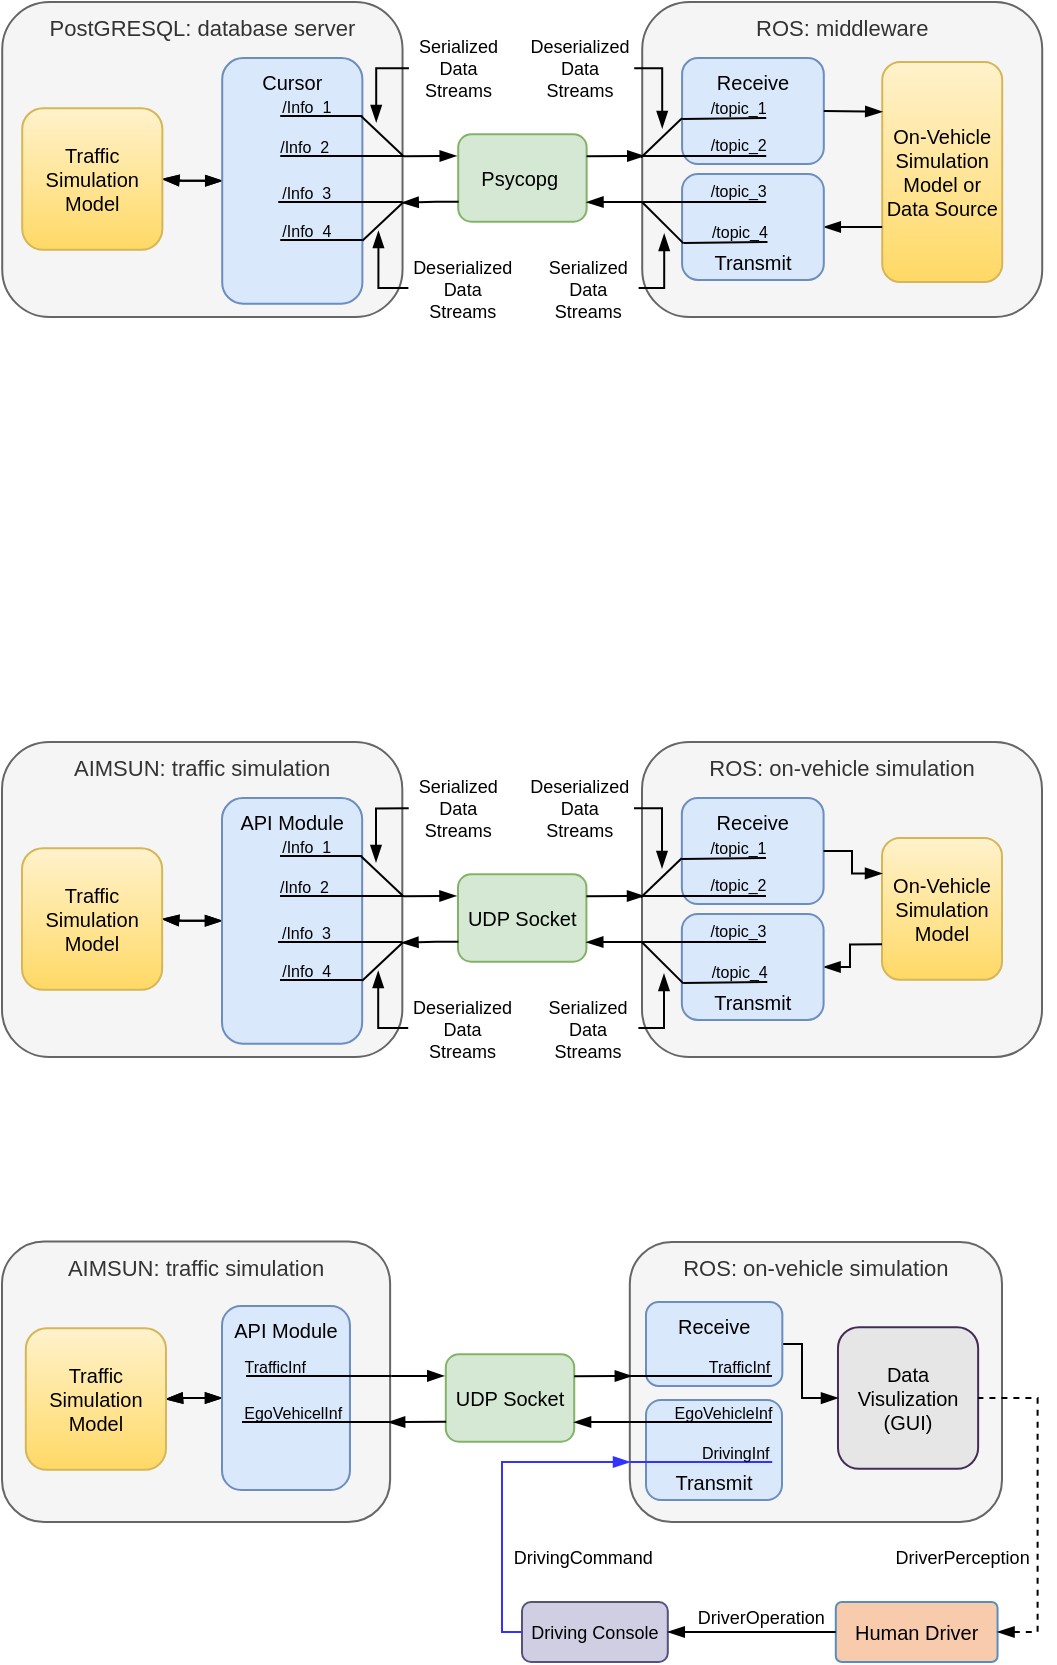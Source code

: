 <mxfile version="20.2.3" type="github" pages="2">
  <diagram id="g7usEjnd5ee0Ly5ZbJtn" name="Page-1">
    <mxGraphModel dx="455" dy="230" grid="1" gridSize="10" guides="1" tooltips="1" connect="1" arrows="1" fold="1" page="1" pageScale="1" pageWidth="850" pageHeight="1100" math="0" shadow="0">
      <root>
        <mxCell id="0" />
        <mxCell id="1" parent="0" />
        <mxCell id="K6NKCnMjnbAVRSnIbpeF-34" value="AIMSUN: traffic simulation" style="rounded=1;align=center;verticalAlign=top;fontSize=11;fontStyle=0;strokeColor=#666666;fillColor=#f5f5f5;fontColor=#333333;glass=0;" parent="1" vertex="1">
          <mxGeometry x="150" y="809.76" width="194.06" height="140.24" as="geometry" />
        </mxCell>
        <mxCell id="K6NKCnMjnbAVRSnIbpeF-35" value="" style="edgeStyle=orthogonalEdgeStyle;rounded=0;orthogonalLoop=1;jettySize=auto;endArrow=blockThin;endFill=1;startArrow=blockThin;startFill=1;" parent="1" source="K6NKCnMjnbAVRSnIbpeF-37" target="K6NKCnMjnbAVRSnIbpeF-38" edge="1">
          <mxGeometry relative="1" as="geometry" />
        </mxCell>
        <mxCell id="K6NKCnMjnbAVRSnIbpeF-36" value="" style="edgeStyle=orthogonalEdgeStyle;rounded=0;orthogonalLoop=1;jettySize=auto;startArrow=blockThin;startFill=1;endArrow=blockThin;endFill=1;strokeWidth=1;" parent="1" source="K6NKCnMjnbAVRSnIbpeF-37" target="K6NKCnMjnbAVRSnIbpeF-38" edge="1">
          <mxGeometry relative="1" as="geometry" />
        </mxCell>
        <mxCell id="K6NKCnMjnbAVRSnIbpeF-37" value="API Module" style="rounded=1;align=center;verticalAlign=top;fontSize=10;fontStyle=0;fillColor=#dae8fc;strokeColor=#6c8ebf;" parent="1" vertex="1">
          <mxGeometry x="260" y="842.01" width="63.98" height="91.99" as="geometry" />
        </mxCell>
        <mxCell id="K6NKCnMjnbAVRSnIbpeF-38" value="Traffic&#xa;Simulation&#xa;Model" style="rounded=1;align=center;verticalAlign=middle;fontSize=10;fontStyle=0;fillColor=#fff2cc;strokeColor=#d6b656;gradientColor=#ffd966;" parent="1" vertex="1">
          <mxGeometry x="161.9" y="853.07" width="70.08" height="70.866" as="geometry" />
        </mxCell>
        <mxCell id="K6NKCnMjnbAVRSnIbpeF-39" value="UDP Socket" style="rounded=1;align=center;verticalAlign=middle;fillColor=#d5e8d4;strokeColor=#82b366;fontSize=10;fontStyle=0;" parent="1" vertex="1">
          <mxGeometry x="371.9" y="866.15" width="64.21" height="43.71" as="geometry" />
        </mxCell>
        <mxCell id="K6NKCnMjnbAVRSnIbpeF-40" value="ROS: on-vehicle simulation" style="rounded=1;align=center;verticalAlign=top;fontSize=11;fontStyle=0;strokeColor=#666666;fillColor=#f5f5f5;fontColor=#333333;glass=0;" parent="1" vertex="1">
          <mxGeometry x="463.9" y="810" width="186.1" height="140" as="geometry" />
        </mxCell>
        <mxCell id="K6NKCnMjnbAVRSnIbpeF-42" value="Data&#xa;Visulization&#xa;(GUI)" style="rounded=1;align=center;verticalAlign=middle;fontSize=10;fontStyle=0;strokeColor=#432D57;fillColor=#E6E6E6;" parent="1" vertex="1">
          <mxGeometry x="567.99" y="852.57" width="70.079" height="70.866" as="geometry" />
        </mxCell>
        <mxCell id="K6NKCnMjnbAVRSnIbpeF-43" value="" style="rounded=0;orthogonalLoop=1;jettySize=auto;startArrow=blockThin;startFill=1;endArrow=none;endFill=0;strokeWidth=1;exitX=-0.012;exitY=0.247;exitDx=0;exitDy=0;exitPerimeter=0;" parent="1" source="K6NKCnMjnbAVRSnIbpeF-39" edge="1">
          <mxGeometry relative="1" as="geometry">
            <mxPoint x="373.9" y="877" as="sourcePoint" />
            <mxPoint x="345" y="877" as="targetPoint" />
          </mxGeometry>
        </mxCell>
        <mxCell id="K6NKCnMjnbAVRSnIbpeF-44" value="" style="rounded=0;orthogonalLoop=1;jettySize=auto;startArrow=blockThin;startFill=1;endArrow=none;endFill=0;strokeWidth=1;entryX=1;entryY=0.25;entryDx=0;entryDy=0;" parent="1" target="K6NKCnMjnbAVRSnIbpeF-39" edge="1">
          <mxGeometry relative="1" as="geometry">
            <mxPoint x="464.9" y="877" as="sourcePoint" />
            <mxPoint x="323.9" y="887.077" as="targetPoint" />
          </mxGeometry>
        </mxCell>
        <mxCell id="K6NKCnMjnbAVRSnIbpeF-45" value="" style="edgeStyle=orthogonalEdgeStyle;rounded=0;orthogonalLoop=1;jettySize=auto;startArrow=blockThin;startFill=1;endArrow=none;endFill=0;strokeWidth=1;entryX=1;entryY=0.5;entryDx=0;entryDy=0;" parent="1" source="K6NKCnMjnbAVRSnIbpeF-42" target="-QNfoEiQIN1xO6m_8FKs-46" edge="1">
          <mxGeometry relative="1" as="geometry">
            <mxPoint x="490.08" y="886.56" as="sourcePoint" />
            <mxPoint x="548.003" y="888.5" as="targetPoint" />
            <Array as="points">
              <mxPoint x="550" y="888" />
              <mxPoint x="550" y="861" />
            </Array>
          </mxGeometry>
        </mxCell>
        <mxCell id="K6NKCnMjnbAVRSnIbpeF-56" value="" style="edgeStyle=orthogonalEdgeStyle;rounded=0;orthogonalLoop=1;jettySize=auto;startArrow=none;startFill=0;endArrow=blockThin;endFill=1;strokeWidth=1;entryX=0.999;entryY=0.776;entryDx=0;entryDy=0;entryPerimeter=0;" parent="1" target="K6NKCnMjnbAVRSnIbpeF-39" edge="1">
          <mxGeometry relative="1" as="geometry">
            <mxPoint x="463.9" y="900" as="sourcePoint" />
            <mxPoint x="443.9" y="900" as="targetPoint" />
            <Array as="points">
              <mxPoint x="450.9" y="900" />
            </Array>
          </mxGeometry>
        </mxCell>
        <mxCell id="K6NKCnMjnbAVRSnIbpeF-57" value="" style="rounded=0;orthogonalLoop=1;jettySize=auto;startArrow=none;startFill=0;endArrow=blockThin;endFill=1;strokeWidth=1;entryX=0.995;entryY=0.644;entryDx=0;entryDy=0;entryPerimeter=0;exitX=0.003;exitY=0.771;exitDx=0;exitDy=0;exitPerimeter=0;" parent="1" source="K6NKCnMjnbAVRSnIbpeF-39" target="K6NKCnMjnbAVRSnIbpeF-34" edge="1">
          <mxGeometry relative="1" as="geometry">
            <mxPoint x="363.9" y="900" as="sourcePoint" />
            <mxPoint x="348.046" y="900.069" as="targetPoint" />
          </mxGeometry>
        </mxCell>
        <mxCell id="K6NKCnMjnbAVRSnIbpeF-58" value="" style="edgeStyle=orthogonalEdgeStyle;rounded=0;orthogonalLoop=1;jettySize=auto;startArrow=none;startFill=0;endArrow=none;endFill=0;strokeWidth=1;" parent="1" edge="1">
          <mxGeometry relative="1" as="geometry">
            <mxPoint x="344.9" y="877.0" as="sourcePoint" />
            <mxPoint x="272" y="877.0" as="targetPoint" />
            <Array as="points">
              <mxPoint x="322.9" y="877" />
              <mxPoint x="322.9" y="877" />
            </Array>
          </mxGeometry>
        </mxCell>
        <mxCell id="K6NKCnMjnbAVRSnIbpeF-59" value="TrafficInf" style="edgeLabel;align=center;verticalAlign=middle;resizable=0;points=[];fontSize=8;labelBackgroundColor=none;" parent="K6NKCnMjnbAVRSnIbpeF-58" vertex="1" connectable="0">
          <mxGeometry x="-0.195" y="2" relative="1" as="geometry">
            <mxPoint x="-29.03" y="-7" as="offset" />
          </mxGeometry>
        </mxCell>
        <mxCell id="K6NKCnMjnbAVRSnIbpeF-64" value="" style="edgeStyle=orthogonalEdgeStyle;rounded=0;orthogonalLoop=1;jettySize=auto;startArrow=none;startFill=0;endArrow=none;endFill=0;strokeWidth=1;" parent="1" edge="1">
          <mxGeometry relative="1" as="geometry">
            <mxPoint x="343.9" y="900.0" as="sourcePoint" />
            <mxPoint x="270" y="900" as="targetPoint" />
            <Array as="points">
              <mxPoint x="321.9" y="900" />
              <mxPoint x="321.9" y="900" />
            </Array>
          </mxGeometry>
        </mxCell>
        <mxCell id="K6NKCnMjnbAVRSnIbpeF-65" value="EgoVehicelInf" style="edgeLabel;align=center;verticalAlign=middle;resizable=0;points=[];fontSize=8;labelBackgroundColor=none;" parent="K6NKCnMjnbAVRSnIbpeF-64" vertex="1" connectable="0">
          <mxGeometry x="-0.195" y="2" relative="1" as="geometry">
            <mxPoint x="-19.03" y="-7" as="offset" />
          </mxGeometry>
        </mxCell>
        <mxCell id="tJCZRqBJ2CxmemZXy25r-1" value="Human Driver" style="rounded=1;align=center;verticalAlign=middle;fontSize=10;fontStyle=0;fillColor=#F8CBAD;strokeColor=#578EC0;arcSize=10;" parent="1" vertex="1">
          <mxGeometry x="566.9" y="990" width="80.88" height="30" as="geometry" />
        </mxCell>
        <mxCell id="tJCZRqBJ2CxmemZXy25r-2" value="" style="rounded=0;orthogonalLoop=1;jettySize=auto;startArrow=blockThin;startFill=1;endArrow=none;endFill=0;strokeWidth=1;entryX=1;entryY=0.5;entryDx=0;entryDy=0;exitX=1;exitY=0.5;exitDx=0;exitDy=0;edgeStyle=orthogonalEdgeStyle;dashed=1;" parent="1" source="tJCZRqBJ2CxmemZXy25r-1" target="K6NKCnMjnbAVRSnIbpeF-42" edge="1">
          <mxGeometry relative="1" as="geometry">
            <mxPoint x="381.129" y="886.946" as="sourcePoint" />
            <mxPoint x="354.66" y="887.165" as="targetPoint" />
          </mxGeometry>
        </mxCell>
        <mxCell id="FIuZF2IC0c6RJkiDbf_0-8" value="DriverPerception" style="edgeLabel;align=center;verticalAlign=middle;resizable=0;points=[];fontSize=9;labelBackgroundColor=none;" parent="tJCZRqBJ2CxmemZXy25r-2" vertex="1" connectable="0">
          <mxGeometry x="-0.16" relative="1" as="geometry">
            <mxPoint x="-37.73" y="11.98" as="offset" />
          </mxGeometry>
        </mxCell>
        <mxCell id="FIuZF2IC0c6RJkiDbf_0-1" value="Driving Console" style="rounded=1;align=center;verticalAlign=middle;fillColor=#d0cee2;strokeColor=#56517e;fontSize=9;fontStyle=0;" parent="1" vertex="1">
          <mxGeometry x="410" y="990" width="72.9" height="30" as="geometry" />
        </mxCell>
        <mxCell id="FIuZF2IC0c6RJkiDbf_0-3" value="" style="rounded=0;orthogonalLoop=1;jettySize=auto;startArrow=none;startFill=0;endArrow=blockThin;endFill=1;strokeWidth=1;entryX=1;entryY=0.5;entryDx=0;entryDy=0;exitX=0;exitY=0.5;exitDx=0;exitDy=0;" parent="1" source="tJCZRqBJ2CxmemZXy25r-1" target="FIuZF2IC0c6RJkiDbf_0-1" edge="1">
          <mxGeometry relative="1" as="geometry">
            <mxPoint x="448.303" y="1026.72" as="sourcePoint" />
            <mxPoint x="419.3" y="1026.945" as="targetPoint" />
          </mxGeometry>
        </mxCell>
        <mxCell id="FIuZF2IC0c6RJkiDbf_0-6" value="DriverOperation" style="edgeLabel;align=center;verticalAlign=middle;resizable=0;points=[];fontSize=9;" parent="FIuZF2IC0c6RJkiDbf_0-3" vertex="1" connectable="0">
          <mxGeometry x="-0.162" y="2" relative="1" as="geometry">
            <mxPoint x="-2.48" y="-10" as="offset" />
          </mxGeometry>
        </mxCell>
        <mxCell id="FIuZF2IC0c6RJkiDbf_0-4" value="" style="rounded=0;orthogonalLoop=1;jettySize=auto;startArrow=blockThin;startFill=1;endArrow=none;endFill=0;strokeWidth=1;entryX=0;entryY=0.5;entryDx=0;entryDy=0;edgeStyle=orthogonalEdgeStyle;fillColor=#dae8fc;strokeColor=#3333FF;" parent="1" target="FIuZF2IC0c6RJkiDbf_0-1" edge="1">
          <mxGeometry relative="1" as="geometry">
            <mxPoint x="464" y="920" as="sourcePoint" />
            <mxPoint x="359.089" y="990.003" as="targetPoint" />
            <Array as="points">
              <mxPoint x="400" y="920" />
              <mxPoint x="400" y="1005" />
            </Array>
          </mxGeometry>
        </mxCell>
        <mxCell id="FIuZF2IC0c6RJkiDbf_0-7" value="DrivingCommand" style="edgeLabel;align=center;verticalAlign=middle;resizable=0;points=[];fontSize=9;labelBackgroundColor=none;" parent="FIuZF2IC0c6RJkiDbf_0-4" vertex="1" connectable="0">
          <mxGeometry x="-0.263" y="1" relative="1" as="geometry">
            <mxPoint x="34.9" y="46.22" as="offset" />
          </mxGeometry>
        </mxCell>
        <mxCell id="-QNfoEiQIN1xO6m_8FKs-2" value="AIMSUN: traffic simulation" style="rounded=1;align=center;verticalAlign=top;fontSize=11;fontStyle=0;strokeColor=#666666;fillColor=#f5f5f5;fontColor=#333333;glass=0;" parent="1" vertex="1">
          <mxGeometry x="150" y="560" width="200.16" height="157.48" as="geometry" />
        </mxCell>
        <mxCell id="-QNfoEiQIN1xO6m_8FKs-3" value="" style="edgeStyle=orthogonalEdgeStyle;rounded=0;orthogonalLoop=1;jettySize=auto;endArrow=blockThin;endFill=1;startArrow=blockThin;startFill=1;" parent="1" source="-QNfoEiQIN1xO6m_8FKs-5" target="-QNfoEiQIN1xO6m_8FKs-6" edge="1">
          <mxGeometry relative="1" as="geometry" />
        </mxCell>
        <mxCell id="-QNfoEiQIN1xO6m_8FKs-4" value="" style="edgeStyle=orthogonalEdgeStyle;rounded=0;orthogonalLoop=1;jettySize=auto;startArrow=blockThin;startFill=1;endArrow=blockThin;endFill=1;strokeWidth=1;" parent="1" source="-QNfoEiQIN1xO6m_8FKs-5" target="-QNfoEiQIN1xO6m_8FKs-6" edge="1">
          <mxGeometry relative="1" as="geometry" />
        </mxCell>
        <mxCell id="-QNfoEiQIN1xO6m_8FKs-5" value="API Module" style="rounded=1;align=center;verticalAlign=top;fontSize=10;fontStyle=0;fillColor=#dae8fc;strokeColor=#6c8ebf;" parent="1" vertex="1">
          <mxGeometry x="260" y="588.01" width="70.079" height="122.834" as="geometry" />
        </mxCell>
        <mxCell id="-QNfoEiQIN1xO6m_8FKs-6" value="Traffic&#xa;Simulation&#xa;Model" style="rounded=1;align=center;verticalAlign=middle;fontSize=10;fontStyle=0;fillColor=#fff2cc;strokeColor=#d6b656;gradientColor=#ffd966;" parent="1" vertex="1">
          <mxGeometry x="160" y="613.07" width="70.08" height="70.866" as="geometry" />
        </mxCell>
        <mxCell id="-QNfoEiQIN1xO6m_8FKs-7" value="UDP Socket" style="rounded=1;align=center;verticalAlign=middle;fillColor=#d5e8d4;strokeColor=#82b366;fontSize=10;fontStyle=0;" parent="1" vertex="1">
          <mxGeometry x="378" y="626.15" width="64.21" height="43.71" as="geometry" />
        </mxCell>
        <mxCell id="-QNfoEiQIN1xO6m_8FKs-8" value="ROS: on-vehicle simulation" style="rounded=1;align=center;verticalAlign=top;fontSize=11;fontStyle=0;strokeColor=#666666;fillColor=#f5f5f5;fontColor=#333333;glass=0;" parent="1" vertex="1">
          <mxGeometry x="470" y="560" width="200" height="157.48" as="geometry" />
        </mxCell>
        <mxCell id="-QNfoEiQIN1xO6m_8FKs-9" value="Receive" style="rounded=1;align=center;verticalAlign=top;fontSize=10;fontStyle=0;fillColor=#dae8fc;strokeColor=#6c8ebf;" parent="1" vertex="1">
          <mxGeometry x="489.93" y="588.01" width="70.866" height="52.99" as="geometry" />
        </mxCell>
        <mxCell id="-QNfoEiQIN1xO6m_8FKs-10" value="On-Vehicle &#xa;Simulation&#xa;Model" style="rounded=1;align=center;verticalAlign=middle;fontSize=10;fontStyle=0;fillColor=#fff2cc;strokeColor=#d6b656;gradientColor=#ffd966;" parent="1" vertex="1">
          <mxGeometry x="590" y="608" width="60" height="70.87" as="geometry" />
        </mxCell>
        <mxCell id="-QNfoEiQIN1xO6m_8FKs-11" value="" style="rounded=0;orthogonalLoop=1;jettySize=auto;startArrow=blockThin;startFill=1;endArrow=none;endFill=0;strokeWidth=1;entryX=1.003;entryY=0.49;entryDx=0;entryDy=0;exitX=-0.012;exitY=0.247;exitDx=0;exitDy=0;exitPerimeter=0;entryPerimeter=0;" parent="1" source="-QNfoEiQIN1xO6m_8FKs-7" target="-QNfoEiQIN1xO6m_8FKs-2" edge="1">
          <mxGeometry relative="1" as="geometry">
            <mxPoint x="380" y="637" as="sourcePoint" />
            <mxPoint x="340" y="637" as="targetPoint" />
          </mxGeometry>
        </mxCell>
        <mxCell id="-QNfoEiQIN1xO6m_8FKs-12" value="" style="rounded=0;orthogonalLoop=1;jettySize=auto;startArrow=blockThin;startFill=1;endArrow=none;endFill=0;strokeWidth=1;entryX=1;entryY=0.25;entryDx=0;entryDy=0;" parent="1" target="-QNfoEiQIN1xO6m_8FKs-7" edge="1">
          <mxGeometry relative="1" as="geometry">
            <mxPoint x="471.0" y="637" as="sourcePoint" />
            <mxPoint x="330" y="647.077" as="targetPoint" />
          </mxGeometry>
        </mxCell>
        <mxCell id="-QNfoEiQIN1xO6m_8FKs-13" value="" style="edgeStyle=orthogonalEdgeStyle;rounded=0;orthogonalLoop=1;jettySize=auto;startArrow=none;startFill=0;endArrow=blockThin;endFill=1;strokeWidth=1;entryX=1;entryY=0.5;entryDx=0;entryDy=0;exitX=0;exitY=0.75;exitDx=0;exitDy=0;" parent="1" source="-QNfoEiQIN1xO6m_8FKs-10" target="-QNfoEiQIN1xO6m_8FKs-44" edge="1">
          <mxGeometry relative="1" as="geometry">
            <mxPoint x="606" y="666" as="sourcePoint" />
            <mxPoint x="454.21" y="647.078" as="targetPoint" />
            <Array as="points">
              <mxPoint x="574" y="661" />
              <mxPoint x="574" y="673" />
            </Array>
          </mxGeometry>
        </mxCell>
        <mxCell id="-QNfoEiQIN1xO6m_8FKs-14" value="" style="edgeStyle=orthogonalEdgeStyle;rounded=0;orthogonalLoop=1;jettySize=auto;startArrow=none;startFill=0;endArrow=none;endFill=0;strokeWidth=1;" parent="1" edge="1">
          <mxGeometry relative="1" as="geometry">
            <mxPoint x="532.0" y="637.0" as="sourcePoint" />
            <mxPoint x="470.0" y="637.0" as="targetPoint" />
          </mxGeometry>
        </mxCell>
        <mxCell id="-QNfoEiQIN1xO6m_8FKs-15" value="/topic_2" style="edgeLabel;align=center;verticalAlign=middle;resizable=0;points=[];fontSize=8;labelBackgroundColor=none;" parent="-QNfoEiQIN1xO6m_8FKs-14" vertex="1" connectable="0">
          <mxGeometry x="-0.195" y="2" relative="1" as="geometry">
            <mxPoint x="11" y="-8" as="offset" />
          </mxGeometry>
        </mxCell>
        <mxCell id="-QNfoEiQIN1xO6m_8FKs-16" value="" style="rounded=0;orthogonalLoop=1;jettySize=auto;startArrow=none;startFill=0;endArrow=none;endFill=0;strokeWidth=1;" parent="1" edge="1">
          <mxGeometry relative="1" as="geometry">
            <mxPoint x="532.0" y="618.0" as="sourcePoint" />
            <mxPoint x="490.0" y="618.49" as="targetPoint" />
          </mxGeometry>
        </mxCell>
        <mxCell id="-QNfoEiQIN1xO6m_8FKs-17" value="/topic_1" style="edgeLabel;align=center;verticalAlign=middle;resizable=0;points=[];fontSize=8;labelBackgroundColor=none;" parent="-QNfoEiQIN1xO6m_8FKs-16" vertex="1" connectable="0">
          <mxGeometry x="-0.195" y="2" relative="1" as="geometry">
            <mxPoint x="2.94" y="-7.49" as="offset" />
          </mxGeometry>
        </mxCell>
        <mxCell id="-QNfoEiQIN1xO6m_8FKs-18" value="" style="rounded=0;orthogonalLoop=1;jettySize=auto;startArrow=none;startFill=0;endArrow=none;endFill=0;strokeWidth=1;entryX=-0.003;entryY=0.494;entryDx=0;entryDy=0;exitX=-0.001;exitY=0.569;exitDx=0;exitDy=0;entryPerimeter=0;exitPerimeter=0;" parent="1" source="-QNfoEiQIN1xO6m_8FKs-9" target="-QNfoEiQIN1xO6m_8FKs-8" edge="1">
          <mxGeometry relative="1" as="geometry">
            <mxPoint x="480.84" y="647.12" as="sourcePoint" />
            <mxPoint x="454.21" y="647.077" as="targetPoint" />
          </mxGeometry>
        </mxCell>
        <mxCell id="-QNfoEiQIN1xO6m_8FKs-24" value="" style="edgeStyle=orthogonalEdgeStyle;rounded=0;orthogonalLoop=1;jettySize=auto;startArrow=none;startFill=0;endArrow=blockThin;endFill=1;strokeWidth=1;entryX=0.999;entryY=0.776;entryDx=0;entryDy=0;entryPerimeter=0;" parent="1" target="-QNfoEiQIN1xO6m_8FKs-7" edge="1">
          <mxGeometry relative="1" as="geometry">
            <mxPoint x="470.0" y="660" as="sourcePoint" />
            <mxPoint x="450" y="660" as="targetPoint" />
            <Array as="points">
              <mxPoint x="457" y="660" />
            </Array>
          </mxGeometry>
        </mxCell>
        <mxCell id="-QNfoEiQIN1xO6m_8FKs-25" value="" style="edgeStyle=orthogonalEdgeStyle;rounded=0;orthogonalLoop=1;jettySize=auto;startArrow=none;startFill=0;endArrow=blockThin;endFill=1;strokeWidth=1;entryX=0.998;entryY=0.637;entryDx=0;entryDy=0;entryPerimeter=0;exitX=0.003;exitY=0.771;exitDx=0;exitDy=0;exitPerimeter=0;" parent="1" source="-QNfoEiQIN1xO6m_8FKs-7" target="-QNfoEiQIN1xO6m_8FKs-2" edge="1">
          <mxGeometry relative="1" as="geometry">
            <mxPoint x="370" y="660" as="sourcePoint" />
            <mxPoint x="354.146" y="660.069" as="targetPoint" />
            <Array as="points">
              <mxPoint x="367" y="660" />
            </Array>
          </mxGeometry>
        </mxCell>
        <mxCell id="-QNfoEiQIN1xO6m_8FKs-26" value="" style="edgeStyle=orthogonalEdgeStyle;rounded=0;orthogonalLoop=1;jettySize=auto;startArrow=none;startFill=0;endArrow=none;endFill=0;strokeWidth=1;" parent="1" edge="1">
          <mxGeometry relative="1" as="geometry">
            <mxPoint x="351.0" y="637.0" as="sourcePoint" />
            <mxPoint x="289.0" y="637.0" as="targetPoint" />
            <Array as="points">
              <mxPoint x="329" y="637" />
              <mxPoint x="329" y="637" />
            </Array>
          </mxGeometry>
        </mxCell>
        <mxCell id="-QNfoEiQIN1xO6m_8FKs-27" value="/Info_2" style="edgeLabel;align=center;verticalAlign=middle;resizable=0;points=[];fontSize=8;labelBackgroundColor=none;" parent="-QNfoEiQIN1xO6m_8FKs-26" vertex="1" connectable="0">
          <mxGeometry x="-0.195" y="2" relative="1" as="geometry">
            <mxPoint x="-25.03" y="-7" as="offset" />
          </mxGeometry>
        </mxCell>
        <mxCell id="-QNfoEiQIN1xO6m_8FKs-28" value="" style="rounded=0;orthogonalLoop=1;jettySize=auto;startArrow=none;startFill=0;endArrow=none;endFill=0;strokeWidth=1;entryX=-0.003;entryY=0.494;entryDx=0;entryDy=0;exitX=0.001;exitY=0.255;exitDx=0;exitDy=0;entryPerimeter=0;exitPerimeter=0;" parent="1" edge="1">
          <mxGeometry relative="1" as="geometry">
            <mxPoint x="350.65" y="660.002" as="sourcePoint" />
            <mxPoint x="330.08" y="679.425" as="targetPoint" />
          </mxGeometry>
        </mxCell>
        <mxCell id="-QNfoEiQIN1xO6m_8FKs-29" value="" style="rounded=0;orthogonalLoop=1;jettySize=auto;startArrow=none;startFill=0;endArrow=none;endFill=0;strokeWidth=1;exitX=0.001;exitY=0.255;exitDx=0;exitDy=0;exitPerimeter=0;entryX=0.992;entryY=0.237;entryDx=0;entryDy=0;entryPerimeter=0;" parent="1" target="-QNfoEiQIN1xO6m_8FKs-5" edge="1">
          <mxGeometry relative="1" as="geometry">
            <mxPoint x="350.163" y="636.583" as="sourcePoint" />
            <mxPoint x="329.52" y="616.067" as="targetPoint" />
          </mxGeometry>
        </mxCell>
        <mxCell id="-QNfoEiQIN1xO6m_8FKs-30" value="" style="edgeStyle=orthogonalEdgeStyle;rounded=0;orthogonalLoop=1;jettySize=auto;startArrow=none;startFill=0;endArrow=none;endFill=0;strokeWidth=1;" parent="1" edge="1">
          <mxGeometry relative="1" as="geometry">
            <mxPoint x="309.0" y="617" as="sourcePoint" />
            <mxPoint x="289.0" y="617.0" as="targetPoint" />
            <Array as="points">
              <mxPoint x="330.08" y="617" />
              <mxPoint x="330.08" y="617" />
            </Array>
          </mxGeometry>
        </mxCell>
        <mxCell id="-QNfoEiQIN1xO6m_8FKs-31" value="/Info_1" style="edgeLabel;align=center;verticalAlign=middle;resizable=0;points=[];fontSize=8;labelBackgroundColor=none;" parent="-QNfoEiQIN1xO6m_8FKs-30" vertex="1" connectable="0">
          <mxGeometry x="-0.195" y="2" relative="1" as="geometry">
            <mxPoint x="-24.12" y="-7" as="offset" />
          </mxGeometry>
        </mxCell>
        <mxCell id="-QNfoEiQIN1xO6m_8FKs-32" value="" style="edgeStyle=orthogonalEdgeStyle;rounded=0;orthogonalLoop=1;jettySize=auto;startArrow=none;startFill=0;endArrow=none;endFill=0;strokeWidth=1;" parent="1" edge="1">
          <mxGeometry relative="1" as="geometry">
            <mxPoint x="350.0" y="660.0" as="sourcePoint" />
            <mxPoint x="288.0" y="660.0" as="targetPoint" />
            <Array as="points">
              <mxPoint x="328" y="660" />
              <mxPoint x="328" y="660" />
            </Array>
          </mxGeometry>
        </mxCell>
        <mxCell id="-QNfoEiQIN1xO6m_8FKs-33" value="/Info_3" style="edgeLabel;align=center;verticalAlign=middle;resizable=0;points=[];fontSize=8;labelBackgroundColor=none;" parent="-QNfoEiQIN1xO6m_8FKs-32" vertex="1" connectable="0">
          <mxGeometry x="-0.195" y="2" relative="1" as="geometry">
            <mxPoint x="-23.03" y="-7" as="offset" />
          </mxGeometry>
        </mxCell>
        <mxCell id="-QNfoEiQIN1xO6m_8FKs-34" value="" style="edgeStyle=orthogonalEdgeStyle;rounded=0;orthogonalLoop=1;jettySize=auto;startArrow=none;startFill=0;endArrow=none;endFill=0;strokeWidth=1;" parent="1" edge="1">
          <mxGeometry relative="1" as="geometry">
            <mxPoint x="309.0" y="679" as="sourcePoint" />
            <mxPoint x="289.0" y="679.0" as="targetPoint" />
            <Array as="points">
              <mxPoint x="330.08" y="679" />
              <mxPoint x="330.08" y="679" />
            </Array>
          </mxGeometry>
        </mxCell>
        <mxCell id="-QNfoEiQIN1xO6m_8FKs-35" value="/Info_4" style="edgeLabel;align=center;verticalAlign=middle;resizable=0;points=[];fontSize=8;labelBackgroundColor=none;" parent="-QNfoEiQIN1xO6m_8FKs-34" vertex="1" connectable="0">
          <mxGeometry x="-0.195" y="2" relative="1" as="geometry">
            <mxPoint x="-24.12" y="-7" as="offset" />
          </mxGeometry>
        </mxCell>
        <mxCell id="-QNfoEiQIN1xO6m_8FKs-36" value="Serialized&#xa;Data &#xa;Streams" style="text;resizable=0;autosize=1;align=center;verticalAlign=middle;points=[];fillColor=none;strokeColor=none;rounded=0;labelBackgroundColor=none;fontSize=9;" parent="1" vertex="1">
          <mxGeometry x="353.11" y="573.07" width="50" height="40" as="geometry" />
        </mxCell>
        <mxCell id="-QNfoEiQIN1xO6m_8FKs-37" value="" style="edgeStyle=orthogonalEdgeStyle;rounded=0;orthogonalLoop=1;jettySize=auto;startArrow=blockThin;startFill=1;endArrow=none;endFill=0;strokeWidth=1;entryX=0.005;entryY=0.502;entryDx=0;entryDy=0;entryPerimeter=0;" parent="1" target="-QNfoEiQIN1xO6m_8FKs-36" edge="1">
          <mxGeometry relative="1" as="geometry">
            <mxPoint x="337.0" y="620" as="sourcePoint" />
            <mxPoint x="547" y="668.505" as="targetPoint" />
            <Array as="points">
              <mxPoint x="337" y="620" />
              <mxPoint x="337" y="575" />
            </Array>
          </mxGeometry>
        </mxCell>
        <mxCell id="-QNfoEiQIN1xO6m_8FKs-38" value="" style="edgeStyle=orthogonalEdgeStyle;rounded=0;orthogonalLoop=1;jettySize=auto;startArrow=blockThin;startFill=1;endArrow=none;endFill=0;strokeWidth=1;entryX=0;entryY=0.5;entryDx=0;entryDy=0;" parent="1" target="-QNfoEiQIN1xO6m_8FKs-43" edge="1">
          <mxGeometry relative="1" as="geometry">
            <mxPoint x="338.11" y="674.54" as="sourcePoint" />
            <mxPoint x="350.11" y="704" as="targetPoint" />
            <Array as="points">
              <mxPoint x="338" y="703" />
              <mxPoint x="353" y="703" />
            </Array>
          </mxGeometry>
        </mxCell>
        <mxCell id="-QNfoEiQIN1xO6m_8FKs-39" value="Serialized&#xa;Data &#xa;Streams" style="text;resizable=0;autosize=1;align=center;verticalAlign=middle;points=[];fillColor=none;strokeColor=none;rounded=0;labelBackgroundColor=none;fontSize=9;" parent="1" vertex="1">
          <mxGeometry x="418.0" y="683.48" width="50" height="40" as="geometry" />
        </mxCell>
        <mxCell id="-QNfoEiQIN1xO6m_8FKs-41" value="" style="edgeStyle=orthogonalEdgeStyle;rounded=0;orthogonalLoop=1;jettySize=auto;startArrow=blockThin;startFill=1;endArrow=none;endFill=0;strokeWidth=1;entryX=1;entryY=0.5;entryDx=0;entryDy=0;" parent="1" target="-QNfoEiQIN1xO6m_8FKs-42" edge="1">
          <mxGeometry relative="1" as="geometry">
            <mxPoint x="480.0" y="623" as="sourcePoint" />
            <mxPoint x="468.765" y="595.95" as="targetPoint" />
            <Array as="points">
              <mxPoint x="480" y="594" />
            </Array>
          </mxGeometry>
        </mxCell>
        <mxCell id="-QNfoEiQIN1xO6m_8FKs-42" value="Deserialized&#xa;Data&#xa;Streams" style="rounded=1;align=center;verticalAlign=middle;fontSize=9;fontStyle=0;fillColor=none;strokeColor=none;" parent="1" vertex="1">
          <mxGeometry x="411.79" y="573.67" width="54.21" height="38.79" as="geometry" />
        </mxCell>
        <mxCell id="-QNfoEiQIN1xO6m_8FKs-43" value="Deserialized&#xa;Data&#xa;Streams" style="rounded=1;align=center;verticalAlign=middle;fontSize=9;fontStyle=0;fillColor=none;strokeColor=none;" parent="1" vertex="1">
          <mxGeometry x="353.11" y="684.09" width="54.21" height="38.79" as="geometry" />
        </mxCell>
        <mxCell id="-QNfoEiQIN1xO6m_8FKs-44" value="Transmit" style="rounded=1;align=center;verticalAlign=bottom;fontSize=10;fontStyle=0;fillColor=#dae8fc;strokeColor=#6c8ebf;" parent="1" vertex="1">
          <mxGeometry x="489.93" y="646" width="70.866" height="52.99" as="geometry" />
        </mxCell>
        <mxCell id="-QNfoEiQIN1xO6m_8FKs-19" value="" style="edgeStyle=orthogonalEdgeStyle;rounded=0;orthogonalLoop=1;jettySize=auto;startArrow=none;startFill=0;endArrow=none;endFill=0;strokeWidth=1;" parent="1" edge="1">
          <mxGeometry relative="1" as="geometry">
            <mxPoint x="532.0" y="660.0" as="sourcePoint" />
            <mxPoint x="470.0" y="660.0" as="targetPoint" />
          </mxGeometry>
        </mxCell>
        <mxCell id="-QNfoEiQIN1xO6m_8FKs-20" value="/topic_3" style="edgeLabel;align=center;verticalAlign=middle;resizable=0;points=[];fontSize=8;labelBackgroundColor=none;" parent="-QNfoEiQIN1xO6m_8FKs-19" vertex="1" connectable="0">
          <mxGeometry x="-0.195" y="2" relative="1" as="geometry">
            <mxPoint x="11" y="-8" as="offset" />
          </mxGeometry>
        </mxCell>
        <mxCell id="-QNfoEiQIN1xO6m_8FKs-21" value="" style="rounded=0;orthogonalLoop=1;jettySize=auto;startArrow=none;startFill=0;endArrow=none;endFill=0;strokeWidth=1;" parent="1" edge="1">
          <mxGeometry relative="1" as="geometry">
            <mxPoint x="532.63" y="680.0" as="sourcePoint" />
            <mxPoint x="490.63" y="680.49" as="targetPoint" />
          </mxGeometry>
        </mxCell>
        <mxCell id="-QNfoEiQIN1xO6m_8FKs-22" value="/topic_4" style="edgeLabel;align=center;verticalAlign=middle;resizable=0;points=[];fontSize=8;labelBackgroundColor=none;" parent="-QNfoEiQIN1xO6m_8FKs-21" vertex="1" connectable="0">
          <mxGeometry x="-0.195" y="2" relative="1" as="geometry">
            <mxPoint x="2.94" y="-7.49" as="offset" />
          </mxGeometry>
        </mxCell>
        <mxCell id="-QNfoEiQIN1xO6m_8FKs-23" value="" style="rounded=0;orthogonalLoop=1;jettySize=auto;startArrow=none;startFill=0;endArrow=none;endFill=0;strokeWidth=1;exitX=0.001;exitY=0.255;exitDx=0;exitDy=0;exitPerimeter=0;entryX=0;entryY=0.636;entryDx=0;entryDy=0;entryPerimeter=0;" parent="1" target="-QNfoEiQIN1xO6m_8FKs-8" edge="1">
          <mxGeometry relative="1" as="geometry">
            <mxPoint x="490.643" y="680.673" as="sourcePoint" />
            <mxPoint x="470" y="661" as="targetPoint" />
          </mxGeometry>
        </mxCell>
        <mxCell id="-QNfoEiQIN1xO6m_8FKs-40" value="" style="edgeStyle=orthogonalEdgeStyle;rounded=0;orthogonalLoop=1;jettySize=auto;startArrow=blockThin;startFill=1;endArrow=none;endFill=0;strokeWidth=1;entryX=1.004;entryY=0.5;entryDx=0;entryDy=0;entryPerimeter=0;" parent="1" target="-QNfoEiQIN1xO6m_8FKs-39" edge="1">
          <mxGeometry relative="1" as="geometry">
            <mxPoint x="481.0" y="676" as="sourcePoint" />
            <mxPoint x="651" y="740.375" as="targetPoint" />
            <Array as="points">
              <mxPoint x="481" y="703" />
              <mxPoint x="468" y="703" />
            </Array>
          </mxGeometry>
        </mxCell>
        <mxCell id="-QNfoEiQIN1xO6m_8FKs-45" value="" style="edgeStyle=orthogonalEdgeStyle;rounded=0;orthogonalLoop=1;jettySize=auto;startArrow=none;startFill=0;endArrow=blockThin;endFill=1;strokeWidth=1;exitX=1;exitY=0.5;exitDx=0;exitDy=0;entryX=0;entryY=0.25;entryDx=0;entryDy=0;" parent="1" source="-QNfoEiQIN1xO6m_8FKs-9" target="-QNfoEiQIN1xO6m_8FKs-10" edge="1">
          <mxGeometry relative="1" as="geometry">
            <mxPoint x="616.1" y="676.223" as="sourcePoint" />
            <mxPoint x="605" y="634" as="targetPoint" />
            <Array as="points">
              <mxPoint x="575" y="615" />
              <mxPoint x="575" y="626" />
            </Array>
          </mxGeometry>
        </mxCell>
        <mxCell id="-QNfoEiQIN1xO6m_8FKs-46" value="Receive" style="rounded=1;align=center;verticalAlign=top;fontSize=10;fontStyle=0;fillColor=#dae8fc;strokeColor=#6c8ebf;" parent="1" vertex="1">
          <mxGeometry x="472" y="840" width="68.17" height="42" as="geometry" />
        </mxCell>
        <mxCell id="-QNfoEiQIN1xO6m_8FKs-47" value="Transmit" style="rounded=1;align=center;verticalAlign=bottom;fontSize=10;fontStyle=0;fillColor=#dae8fc;strokeColor=#6c8ebf;" parent="1" vertex="1">
          <mxGeometry x="472" y="889" width="68" height="50" as="geometry" />
        </mxCell>
        <mxCell id="K6NKCnMjnbAVRSnIbpeF-46" value="" style="edgeStyle=orthogonalEdgeStyle;rounded=0;orthogonalLoop=1;jettySize=auto;startArrow=none;startFill=0;endArrow=none;endFill=0;strokeWidth=1;" parent="1" edge="1">
          <mxGeometry relative="1" as="geometry">
            <mxPoint x="535" y="877" as="sourcePoint" />
            <mxPoint x="463.9" y="877" as="targetPoint" />
          </mxGeometry>
        </mxCell>
        <mxCell id="K6NKCnMjnbAVRSnIbpeF-47" value="TrafficInf" style="edgeLabel;align=center;verticalAlign=middle;resizable=0;points=[];fontSize=8;labelBackgroundColor=none;" parent="K6NKCnMjnbAVRSnIbpeF-46" vertex="1" connectable="0">
          <mxGeometry x="-0.195" y="2" relative="1" as="geometry">
            <mxPoint x="12" y="-7" as="offset" />
          </mxGeometry>
        </mxCell>
        <mxCell id="K6NKCnMjnbAVRSnIbpeF-51" value="" style="edgeStyle=orthogonalEdgeStyle;rounded=0;orthogonalLoop=1;jettySize=auto;startArrow=none;startFill=0;endArrow=none;endFill=0;strokeWidth=1;" parent="1" edge="1">
          <mxGeometry relative="1" as="geometry">
            <mxPoint x="535" y="900" as="sourcePoint" />
            <mxPoint x="463.9" y="900" as="targetPoint" />
          </mxGeometry>
        </mxCell>
        <mxCell id="K6NKCnMjnbAVRSnIbpeF-52" value="EgoVehicleInf" style="edgeLabel;align=center;verticalAlign=middle;resizable=0;points=[];fontSize=8;labelBackgroundColor=none;" parent="K6NKCnMjnbAVRSnIbpeF-51" vertex="1" connectable="0">
          <mxGeometry x="-0.195" y="2" relative="1" as="geometry">
            <mxPoint x="4" y="-7" as="offset" />
          </mxGeometry>
        </mxCell>
        <mxCell id="FIuZF2IC0c6RJkiDbf_0-9" value="" style="edgeStyle=orthogonalEdgeStyle;rounded=0;orthogonalLoop=1;jettySize=auto;startArrow=none;startFill=0;endArrow=none;endFill=0;strokeWidth=1;fillColor=#dae8fc;strokeColor=#3333FF;" parent="1" edge="1">
          <mxGeometry relative="1" as="geometry">
            <mxPoint x="535.1" y="920" as="sourcePoint" />
            <mxPoint x="464.0" y="920" as="targetPoint" />
          </mxGeometry>
        </mxCell>
        <mxCell id="FIuZF2IC0c6RJkiDbf_0-10" value="DrivingInf" style="edgeLabel;align=center;verticalAlign=middle;resizable=0;points=[];fontSize=8;labelBackgroundColor=none;" parent="FIuZF2IC0c6RJkiDbf_0-9" vertex="1" connectable="0">
          <mxGeometry x="-0.195" y="2" relative="1" as="geometry">
            <mxPoint x="10" y="-7" as="offset" />
          </mxGeometry>
        </mxCell>
        <mxCell id="Bz3iHbRT_594y5GQNMD7-1" value="PostGRESQL: database server" style="rounded=1;align=center;verticalAlign=top;fontSize=11;fontStyle=0;strokeColor=#666666;fillColor=#f5f5f5;fontColor=#333333;glass=0;" vertex="1" parent="1">
          <mxGeometry x="150.11" y="190" width="200.16" height="157.48" as="geometry" />
        </mxCell>
        <mxCell id="Bz3iHbRT_594y5GQNMD7-2" value="" style="edgeStyle=orthogonalEdgeStyle;rounded=0;orthogonalLoop=1;jettySize=auto;endArrow=blockThin;endFill=1;startArrow=blockThin;startFill=1;" edge="1" parent="1" source="Bz3iHbRT_594y5GQNMD7-4" target="Bz3iHbRT_594y5GQNMD7-5">
          <mxGeometry relative="1" as="geometry" />
        </mxCell>
        <mxCell id="Bz3iHbRT_594y5GQNMD7-3" value="" style="edgeStyle=orthogonalEdgeStyle;rounded=0;orthogonalLoop=1;jettySize=auto;startArrow=blockThin;startFill=1;endArrow=blockThin;endFill=1;strokeWidth=1;" edge="1" parent="1" source="Bz3iHbRT_594y5GQNMD7-4" target="Bz3iHbRT_594y5GQNMD7-5">
          <mxGeometry relative="1" as="geometry" />
        </mxCell>
        <mxCell id="Bz3iHbRT_594y5GQNMD7-4" value="Cursor" style="rounded=1;align=center;verticalAlign=top;fontSize=10;fontStyle=0;fillColor=#dae8fc;strokeColor=#6c8ebf;" vertex="1" parent="1">
          <mxGeometry x="260.11" y="218.01" width="70.079" height="122.834" as="geometry" />
        </mxCell>
        <mxCell id="Bz3iHbRT_594y5GQNMD7-5" value="Traffic&#xa;Simulation&#xa;Model" style="rounded=1;align=center;verticalAlign=middle;fontSize=10;fontStyle=0;fillColor=#fff2cc;strokeColor=#d6b656;gradientColor=#ffd966;" vertex="1" parent="1">
          <mxGeometry x="160.11" y="243.07" width="70.08" height="70.866" as="geometry" />
        </mxCell>
        <mxCell id="Bz3iHbRT_594y5GQNMD7-6" value="Psycopg " style="rounded=1;align=center;verticalAlign=middle;fillColor=#d5e8d4;strokeColor=#82b366;fontSize=10;fontStyle=0;" vertex="1" parent="1">
          <mxGeometry x="378.11" y="256.15" width="64.21" height="43.71" as="geometry" />
        </mxCell>
        <mxCell id="Bz3iHbRT_594y5GQNMD7-7" value="ROS: middleware" style="rounded=1;align=center;verticalAlign=top;fontSize=11;fontStyle=0;strokeColor=#666666;fillColor=#f5f5f5;fontColor=#333333;glass=0;" vertex="1" parent="1">
          <mxGeometry x="470.11" y="190" width="200" height="157.48" as="geometry" />
        </mxCell>
        <mxCell id="Bz3iHbRT_594y5GQNMD7-8" value="Receive" style="rounded=1;align=center;verticalAlign=top;fontSize=10;fontStyle=0;fillColor=#dae8fc;strokeColor=#6c8ebf;" vertex="1" parent="1">
          <mxGeometry x="490.04" y="218.01" width="70.866" height="52.99" as="geometry" />
        </mxCell>
        <mxCell id="Bz3iHbRT_594y5GQNMD7-9" value="On-Vehicle &#xa;Simulation&#xa;Model or &#xa;Data Source" style="rounded=1;align=center;verticalAlign=middle;fontSize=10;fontStyle=0;fillColor=#fff2cc;strokeColor=#d6b656;gradientColor=#ffd966;" vertex="1" parent="1">
          <mxGeometry x="590.11" y="220" width="60" height="110" as="geometry" />
        </mxCell>
        <mxCell id="Bz3iHbRT_594y5GQNMD7-10" value="" style="rounded=0;orthogonalLoop=1;jettySize=auto;startArrow=blockThin;startFill=1;endArrow=none;endFill=0;strokeWidth=1;entryX=1.003;entryY=0.49;entryDx=0;entryDy=0;exitX=-0.012;exitY=0.247;exitDx=0;exitDy=0;exitPerimeter=0;entryPerimeter=0;" edge="1" parent="1" source="Bz3iHbRT_594y5GQNMD7-6" target="Bz3iHbRT_594y5GQNMD7-1">
          <mxGeometry relative="1" as="geometry">
            <mxPoint x="380.11" y="267" as="sourcePoint" />
            <mxPoint x="340.11" y="267" as="targetPoint" />
          </mxGeometry>
        </mxCell>
        <mxCell id="Bz3iHbRT_594y5GQNMD7-11" value="" style="rounded=0;orthogonalLoop=1;jettySize=auto;startArrow=blockThin;startFill=1;endArrow=none;endFill=0;strokeWidth=1;entryX=1;entryY=0.25;entryDx=0;entryDy=0;" edge="1" parent="1" target="Bz3iHbRT_594y5GQNMD7-6">
          <mxGeometry relative="1" as="geometry">
            <mxPoint x="471.11" y="267" as="sourcePoint" />
            <mxPoint x="330.11" y="277.077" as="targetPoint" />
          </mxGeometry>
        </mxCell>
        <mxCell id="Bz3iHbRT_594y5GQNMD7-12" value="" style="edgeStyle=orthogonalEdgeStyle;rounded=0;orthogonalLoop=1;jettySize=auto;startArrow=none;startFill=0;endArrow=blockThin;endFill=1;strokeWidth=1;entryX=1;entryY=0.5;entryDx=0;entryDy=0;exitX=0;exitY=0.75;exitDx=0;exitDy=0;" edge="1" parent="1" source="Bz3iHbRT_594y5GQNMD7-9" target="Bz3iHbRT_594y5GQNMD7-37">
          <mxGeometry relative="1" as="geometry">
            <mxPoint x="606.11" y="296" as="sourcePoint" />
            <mxPoint x="454.32" y="277.078" as="targetPoint" />
            <Array as="points">
              <mxPoint x="580" y="302" />
              <mxPoint x="580" y="302" />
            </Array>
          </mxGeometry>
        </mxCell>
        <mxCell id="Bz3iHbRT_594y5GQNMD7-13" value="" style="edgeStyle=orthogonalEdgeStyle;rounded=0;orthogonalLoop=1;jettySize=auto;startArrow=none;startFill=0;endArrow=none;endFill=0;strokeWidth=1;" edge="1" parent="1">
          <mxGeometry relative="1" as="geometry">
            <mxPoint x="532.11" y="267" as="sourcePoint" />
            <mxPoint x="470.11" y="267" as="targetPoint" />
          </mxGeometry>
        </mxCell>
        <mxCell id="Bz3iHbRT_594y5GQNMD7-14" value="/topic_2" style="edgeLabel;align=center;verticalAlign=middle;resizable=0;points=[];fontSize=8;labelBackgroundColor=none;" vertex="1" connectable="0" parent="Bz3iHbRT_594y5GQNMD7-13">
          <mxGeometry x="-0.195" y="2" relative="1" as="geometry">
            <mxPoint x="11" y="-8" as="offset" />
          </mxGeometry>
        </mxCell>
        <mxCell id="Bz3iHbRT_594y5GQNMD7-15" value="" style="rounded=0;orthogonalLoop=1;jettySize=auto;startArrow=none;startFill=0;endArrow=none;endFill=0;strokeWidth=1;" edge="1" parent="1">
          <mxGeometry relative="1" as="geometry">
            <mxPoint x="532.11" y="248" as="sourcePoint" />
            <mxPoint x="490.11" y="248.49" as="targetPoint" />
          </mxGeometry>
        </mxCell>
        <mxCell id="Bz3iHbRT_594y5GQNMD7-16" value="/topic_1" style="edgeLabel;align=center;verticalAlign=middle;resizable=0;points=[];fontSize=8;labelBackgroundColor=none;" vertex="1" connectable="0" parent="Bz3iHbRT_594y5GQNMD7-15">
          <mxGeometry x="-0.195" y="2" relative="1" as="geometry">
            <mxPoint x="2.94" y="-7.49" as="offset" />
          </mxGeometry>
        </mxCell>
        <mxCell id="Bz3iHbRT_594y5GQNMD7-17" value="" style="rounded=0;orthogonalLoop=1;jettySize=auto;startArrow=none;startFill=0;endArrow=none;endFill=0;strokeWidth=1;entryX=-0.003;entryY=0.494;entryDx=0;entryDy=0;exitX=-0.001;exitY=0.569;exitDx=0;exitDy=0;entryPerimeter=0;exitPerimeter=0;" edge="1" parent="1" source="Bz3iHbRT_594y5GQNMD7-8" target="Bz3iHbRT_594y5GQNMD7-7">
          <mxGeometry relative="1" as="geometry">
            <mxPoint x="480.95" y="277.12" as="sourcePoint" />
            <mxPoint x="454.32" y="277.077" as="targetPoint" />
          </mxGeometry>
        </mxCell>
        <mxCell id="Bz3iHbRT_594y5GQNMD7-18" value="" style="edgeStyle=orthogonalEdgeStyle;rounded=0;orthogonalLoop=1;jettySize=auto;startArrow=none;startFill=0;endArrow=blockThin;endFill=1;strokeWidth=1;entryX=0.999;entryY=0.776;entryDx=0;entryDy=0;entryPerimeter=0;" edge="1" parent="1" target="Bz3iHbRT_594y5GQNMD7-6">
          <mxGeometry relative="1" as="geometry">
            <mxPoint x="470.11" y="290" as="sourcePoint" />
            <mxPoint x="450.11" y="290" as="targetPoint" />
            <Array as="points">
              <mxPoint x="457.11" y="290" />
            </Array>
          </mxGeometry>
        </mxCell>
        <mxCell id="Bz3iHbRT_594y5GQNMD7-19" value="" style="edgeStyle=orthogonalEdgeStyle;rounded=0;orthogonalLoop=1;jettySize=auto;startArrow=none;startFill=0;endArrow=blockThin;endFill=1;strokeWidth=1;entryX=0.998;entryY=0.637;entryDx=0;entryDy=0;entryPerimeter=0;exitX=0.003;exitY=0.771;exitDx=0;exitDy=0;exitPerimeter=0;" edge="1" parent="1" source="Bz3iHbRT_594y5GQNMD7-6" target="Bz3iHbRT_594y5GQNMD7-1">
          <mxGeometry relative="1" as="geometry">
            <mxPoint x="370.11" y="290" as="sourcePoint" />
            <mxPoint x="354.256" y="290.069" as="targetPoint" />
            <Array as="points">
              <mxPoint x="367.11" y="290" />
            </Array>
          </mxGeometry>
        </mxCell>
        <mxCell id="Bz3iHbRT_594y5GQNMD7-20" value="" style="edgeStyle=orthogonalEdgeStyle;rounded=0;orthogonalLoop=1;jettySize=auto;startArrow=none;startFill=0;endArrow=none;endFill=0;strokeWidth=1;" edge="1" parent="1">
          <mxGeometry relative="1" as="geometry">
            <mxPoint x="351.11" y="267.0" as="sourcePoint" />
            <mxPoint x="289.11" y="267.0" as="targetPoint" />
            <Array as="points">
              <mxPoint x="329.11" y="267" />
              <mxPoint x="329.11" y="267" />
            </Array>
          </mxGeometry>
        </mxCell>
        <mxCell id="Bz3iHbRT_594y5GQNMD7-21" value="/Info_2" style="edgeLabel;align=center;verticalAlign=middle;resizable=0;points=[];fontSize=8;labelBackgroundColor=none;" vertex="1" connectable="0" parent="Bz3iHbRT_594y5GQNMD7-20">
          <mxGeometry x="-0.195" y="2" relative="1" as="geometry">
            <mxPoint x="-25.03" y="-7" as="offset" />
          </mxGeometry>
        </mxCell>
        <mxCell id="Bz3iHbRT_594y5GQNMD7-22" value="" style="rounded=0;orthogonalLoop=1;jettySize=auto;startArrow=none;startFill=0;endArrow=none;endFill=0;strokeWidth=1;entryX=-0.003;entryY=0.494;entryDx=0;entryDy=0;exitX=0.001;exitY=0.255;exitDx=0;exitDy=0;entryPerimeter=0;exitPerimeter=0;" edge="1" parent="1">
          <mxGeometry relative="1" as="geometry">
            <mxPoint x="350.76" y="290.002" as="sourcePoint" />
            <mxPoint x="330.19" y="309.425" as="targetPoint" />
          </mxGeometry>
        </mxCell>
        <mxCell id="Bz3iHbRT_594y5GQNMD7-23" value="" style="rounded=0;orthogonalLoop=1;jettySize=auto;startArrow=none;startFill=0;endArrow=none;endFill=0;strokeWidth=1;exitX=0.001;exitY=0.255;exitDx=0;exitDy=0;exitPerimeter=0;entryX=0.992;entryY=0.237;entryDx=0;entryDy=0;entryPerimeter=0;" edge="1" parent="1" target="Bz3iHbRT_594y5GQNMD7-4">
          <mxGeometry relative="1" as="geometry">
            <mxPoint x="350.273" y="266.583" as="sourcePoint" />
            <mxPoint x="329.63" y="246.067" as="targetPoint" />
          </mxGeometry>
        </mxCell>
        <mxCell id="Bz3iHbRT_594y5GQNMD7-24" value="" style="edgeStyle=orthogonalEdgeStyle;rounded=0;orthogonalLoop=1;jettySize=auto;startArrow=none;startFill=0;endArrow=none;endFill=0;strokeWidth=1;" edge="1" parent="1">
          <mxGeometry relative="1" as="geometry">
            <mxPoint x="309.11" y="247" as="sourcePoint" />
            <mxPoint x="289.11" y="247.0" as="targetPoint" />
            <Array as="points">
              <mxPoint x="330.19" y="247" />
              <mxPoint x="330.19" y="247" />
            </Array>
          </mxGeometry>
        </mxCell>
        <mxCell id="Bz3iHbRT_594y5GQNMD7-25" value="/Info_1" style="edgeLabel;align=center;verticalAlign=middle;resizable=0;points=[];fontSize=8;labelBackgroundColor=none;" vertex="1" connectable="0" parent="Bz3iHbRT_594y5GQNMD7-24">
          <mxGeometry x="-0.195" y="2" relative="1" as="geometry">
            <mxPoint x="-24.12" y="-7" as="offset" />
          </mxGeometry>
        </mxCell>
        <mxCell id="Bz3iHbRT_594y5GQNMD7-26" value="" style="edgeStyle=orthogonalEdgeStyle;rounded=0;orthogonalLoop=1;jettySize=auto;startArrow=none;startFill=0;endArrow=none;endFill=0;strokeWidth=1;" edge="1" parent="1">
          <mxGeometry relative="1" as="geometry">
            <mxPoint x="350.11" y="290.0" as="sourcePoint" />
            <mxPoint x="288.11" y="290.0" as="targetPoint" />
            <Array as="points">
              <mxPoint x="328.11" y="290" />
              <mxPoint x="328.11" y="290" />
            </Array>
          </mxGeometry>
        </mxCell>
        <mxCell id="Bz3iHbRT_594y5GQNMD7-27" value="/Info_3" style="edgeLabel;align=center;verticalAlign=middle;resizable=0;points=[];fontSize=8;labelBackgroundColor=none;" vertex="1" connectable="0" parent="Bz3iHbRT_594y5GQNMD7-26">
          <mxGeometry x="-0.195" y="2" relative="1" as="geometry">
            <mxPoint x="-23.03" y="-7" as="offset" />
          </mxGeometry>
        </mxCell>
        <mxCell id="Bz3iHbRT_594y5GQNMD7-28" value="" style="edgeStyle=orthogonalEdgeStyle;rounded=0;orthogonalLoop=1;jettySize=auto;startArrow=none;startFill=0;endArrow=none;endFill=0;strokeWidth=1;" edge="1" parent="1">
          <mxGeometry relative="1" as="geometry">
            <mxPoint x="309.11" y="309" as="sourcePoint" />
            <mxPoint x="289.11" y="309.0" as="targetPoint" />
            <Array as="points">
              <mxPoint x="330.19" y="309" />
              <mxPoint x="330.19" y="309" />
            </Array>
          </mxGeometry>
        </mxCell>
        <mxCell id="Bz3iHbRT_594y5GQNMD7-29" value="/Info_4" style="edgeLabel;align=center;verticalAlign=middle;resizable=0;points=[];fontSize=8;labelBackgroundColor=none;" vertex="1" connectable="0" parent="Bz3iHbRT_594y5GQNMD7-28">
          <mxGeometry x="-0.195" y="2" relative="1" as="geometry">
            <mxPoint x="-24.12" y="-7" as="offset" />
          </mxGeometry>
        </mxCell>
        <mxCell id="Bz3iHbRT_594y5GQNMD7-30" value="Serialized&#xa;Data &#xa;Streams" style="text;resizable=0;autosize=1;align=center;verticalAlign=middle;points=[];fillColor=none;strokeColor=none;rounded=0;labelBackgroundColor=none;fontSize=9;" vertex="1" parent="1">
          <mxGeometry x="353.22" y="203.07" width="50" height="40" as="geometry" />
        </mxCell>
        <mxCell id="Bz3iHbRT_594y5GQNMD7-31" value="" style="edgeStyle=orthogonalEdgeStyle;rounded=0;orthogonalLoop=1;jettySize=auto;startArrow=blockThin;startFill=1;endArrow=none;endFill=0;strokeWidth=1;entryX=0.005;entryY=0.502;entryDx=0;entryDy=0;entryPerimeter=0;" edge="1" parent="1" target="Bz3iHbRT_594y5GQNMD7-30">
          <mxGeometry relative="1" as="geometry">
            <mxPoint x="337.11" y="250" as="sourcePoint" />
            <mxPoint x="547.11" y="298.505" as="targetPoint" />
            <Array as="points">
              <mxPoint x="337.11" y="250" />
              <mxPoint x="337.11" y="205" />
            </Array>
          </mxGeometry>
        </mxCell>
        <mxCell id="Bz3iHbRT_594y5GQNMD7-32" value="" style="edgeStyle=orthogonalEdgeStyle;rounded=0;orthogonalLoop=1;jettySize=auto;startArrow=blockThin;startFill=1;endArrow=none;endFill=0;strokeWidth=1;entryX=0;entryY=0.5;entryDx=0;entryDy=0;" edge="1" parent="1" target="Bz3iHbRT_594y5GQNMD7-36">
          <mxGeometry relative="1" as="geometry">
            <mxPoint x="338.22" y="304.54" as="sourcePoint" />
            <mxPoint x="350.22" y="334" as="targetPoint" />
            <Array as="points">
              <mxPoint x="338.11" y="333" />
              <mxPoint x="353.11" y="333" />
            </Array>
          </mxGeometry>
        </mxCell>
        <mxCell id="Bz3iHbRT_594y5GQNMD7-33" value="Serialized&#xa;Data &#xa;Streams" style="text;resizable=0;autosize=1;align=center;verticalAlign=middle;points=[];fillColor=none;strokeColor=none;rounded=0;labelBackgroundColor=none;fontSize=9;" vertex="1" parent="1">
          <mxGeometry x="418.11" y="313.48" width="50" height="40" as="geometry" />
        </mxCell>
        <mxCell id="Bz3iHbRT_594y5GQNMD7-34" value="" style="edgeStyle=orthogonalEdgeStyle;rounded=0;orthogonalLoop=1;jettySize=auto;startArrow=blockThin;startFill=1;endArrow=none;endFill=0;strokeWidth=1;entryX=1;entryY=0.5;entryDx=0;entryDy=0;" edge="1" parent="1" target="Bz3iHbRT_594y5GQNMD7-35">
          <mxGeometry relative="1" as="geometry">
            <mxPoint x="480.11" y="253" as="sourcePoint" />
            <mxPoint x="468.875" y="225.95" as="targetPoint" />
            <Array as="points">
              <mxPoint x="480.11" y="224" />
            </Array>
          </mxGeometry>
        </mxCell>
        <mxCell id="Bz3iHbRT_594y5GQNMD7-35" value="Deserialized&#xa;Data&#xa;Streams" style="rounded=1;align=center;verticalAlign=middle;fontSize=9;fontStyle=0;fillColor=none;strokeColor=none;" vertex="1" parent="1">
          <mxGeometry x="411.9" y="203.67" width="54.21" height="38.79" as="geometry" />
        </mxCell>
        <mxCell id="Bz3iHbRT_594y5GQNMD7-36" value="Deserialized&#xa;Data&#xa;Streams" style="rounded=1;align=center;verticalAlign=middle;fontSize=9;fontStyle=0;fillColor=none;strokeColor=none;" vertex="1" parent="1">
          <mxGeometry x="353.22" y="314.09" width="54.21" height="38.79" as="geometry" />
        </mxCell>
        <mxCell id="Bz3iHbRT_594y5GQNMD7-37" value="Transmit" style="rounded=1;align=center;verticalAlign=bottom;fontSize=10;fontStyle=0;fillColor=#dae8fc;strokeColor=#6c8ebf;" vertex="1" parent="1">
          <mxGeometry x="490.04" y="276" width="70.866" height="52.99" as="geometry" />
        </mxCell>
        <mxCell id="Bz3iHbRT_594y5GQNMD7-38" value="" style="edgeStyle=orthogonalEdgeStyle;rounded=0;orthogonalLoop=1;jettySize=auto;startArrow=none;startFill=0;endArrow=none;endFill=0;strokeWidth=1;" edge="1" parent="1">
          <mxGeometry relative="1" as="geometry">
            <mxPoint x="532.11" y="290" as="sourcePoint" />
            <mxPoint x="470.11" y="290" as="targetPoint" />
          </mxGeometry>
        </mxCell>
        <mxCell id="Bz3iHbRT_594y5GQNMD7-39" value="/topic_3" style="edgeLabel;align=center;verticalAlign=middle;resizable=0;points=[];fontSize=8;labelBackgroundColor=none;" vertex="1" connectable="0" parent="Bz3iHbRT_594y5GQNMD7-38">
          <mxGeometry x="-0.195" y="2" relative="1" as="geometry">
            <mxPoint x="11" y="-8" as="offset" />
          </mxGeometry>
        </mxCell>
        <mxCell id="Bz3iHbRT_594y5GQNMD7-40" value="" style="rounded=0;orthogonalLoop=1;jettySize=auto;startArrow=none;startFill=0;endArrow=none;endFill=0;strokeWidth=1;" edge="1" parent="1">
          <mxGeometry relative="1" as="geometry">
            <mxPoint x="532.74" y="310" as="sourcePoint" />
            <mxPoint x="490.74" y="310.49" as="targetPoint" />
          </mxGeometry>
        </mxCell>
        <mxCell id="Bz3iHbRT_594y5GQNMD7-41" value="/topic_4" style="edgeLabel;align=center;verticalAlign=middle;resizable=0;points=[];fontSize=8;labelBackgroundColor=none;" vertex="1" connectable="0" parent="Bz3iHbRT_594y5GQNMD7-40">
          <mxGeometry x="-0.195" y="2" relative="1" as="geometry">
            <mxPoint x="2.94" y="-7.49" as="offset" />
          </mxGeometry>
        </mxCell>
        <mxCell id="Bz3iHbRT_594y5GQNMD7-42" value="" style="rounded=0;orthogonalLoop=1;jettySize=auto;startArrow=none;startFill=0;endArrow=none;endFill=0;strokeWidth=1;exitX=0.001;exitY=0.255;exitDx=0;exitDy=0;exitPerimeter=0;entryX=0;entryY=0.636;entryDx=0;entryDy=0;entryPerimeter=0;" edge="1" parent="1" target="Bz3iHbRT_594y5GQNMD7-7">
          <mxGeometry relative="1" as="geometry">
            <mxPoint x="490.753" y="310.673" as="sourcePoint" />
            <mxPoint x="470.11" y="291" as="targetPoint" />
          </mxGeometry>
        </mxCell>
        <mxCell id="Bz3iHbRT_594y5GQNMD7-43" value="" style="edgeStyle=orthogonalEdgeStyle;rounded=0;orthogonalLoop=1;jettySize=auto;startArrow=blockThin;startFill=1;endArrow=none;endFill=0;strokeWidth=1;entryX=1.004;entryY=0.5;entryDx=0;entryDy=0;entryPerimeter=0;" edge="1" parent="1" target="Bz3iHbRT_594y5GQNMD7-33">
          <mxGeometry relative="1" as="geometry">
            <mxPoint x="481.11" y="306" as="sourcePoint" />
            <mxPoint x="651.11" y="370.375" as="targetPoint" />
            <Array as="points">
              <mxPoint x="481.11" y="333" />
              <mxPoint x="468.11" y="333" />
            </Array>
          </mxGeometry>
        </mxCell>
        <mxCell id="Bz3iHbRT_594y5GQNMD7-45" value="" style="edgeStyle=orthogonalEdgeStyle;rounded=0;orthogonalLoop=1;jettySize=auto;startArrow=none;startFill=0;endArrow=blockThin;endFill=1;strokeWidth=1;entryX=0;entryY=0.226;entryDx=0;entryDy=0;exitX=1;exitY=0.5;exitDx=0;exitDy=0;entryPerimeter=0;" edge="1" parent="1" source="Bz3iHbRT_594y5GQNMD7-8" target="Bz3iHbRT_594y5GQNMD7-9">
          <mxGeometry relative="1" as="geometry">
            <mxPoint x="600.11" y="312.5" as="sourcePoint" />
            <mxPoint x="570.906" y="312.495" as="targetPoint" />
            <Array as="points">
              <mxPoint x="590" y="245" />
            </Array>
          </mxGeometry>
        </mxCell>
      </root>
    </mxGraphModel>
  </diagram>
  <diagram id="0cfiP9lgbRmooCwSaKp9" name="old">
    <mxGraphModel dx="1364" dy="690" grid="1" gridSize="10" guides="1" tooltips="1" connect="1" arrows="1" fold="1" page="1" pageScale="1" pageWidth="850" pageHeight="1100" math="0" shadow="0">
      <root>
        <mxCell id="zubyIa7aWpSav51OET3G-0" />
        <mxCell id="zubyIa7aWpSav51OET3G-1" parent="zubyIa7aWpSav51OET3G-0" />
        <mxCell id="Yq877jy8nlQ7mpjoUAYc-0" value="AIMSUN: traffic simulator" style="rounded=1;align=center;verticalAlign=top;fontSize=11;fontStyle=0;strokeColor=#666666;fillColor=#f5f5f5;fontColor=#333333;glass=0;" parent="zubyIa7aWpSav51OET3G-1" vertex="1">
          <mxGeometry x="200" y="380" width="200.16" height="157.48" as="geometry" />
        </mxCell>
        <mxCell id="Yq877jy8nlQ7mpjoUAYc-1" value="" style="edgeStyle=orthogonalEdgeStyle;rounded=0;orthogonalLoop=1;jettySize=auto;endArrow=blockThin;endFill=1;startArrow=blockThin;startFill=1;" parent="zubyIa7aWpSav51OET3G-1" source="Yq877jy8nlQ7mpjoUAYc-3" target="Yq877jy8nlQ7mpjoUAYc-4" edge="1">
          <mxGeometry relative="1" as="geometry" />
        </mxCell>
        <mxCell id="Yq877jy8nlQ7mpjoUAYc-2" value="" style="edgeStyle=orthogonalEdgeStyle;rounded=0;orthogonalLoop=1;jettySize=auto;startArrow=blockThin;startFill=1;endArrow=blockThin;endFill=1;strokeWidth=1;" parent="zubyIa7aWpSav51OET3G-1" source="Yq877jy8nlQ7mpjoUAYc-3" target="Yq877jy8nlQ7mpjoUAYc-4" edge="1">
          <mxGeometry relative="1" as="geometry" />
        </mxCell>
        <mxCell id="Yq877jy8nlQ7mpjoUAYc-3" value="API Module" style="rounded=1;align=center;verticalAlign=top;fontSize=10;fontStyle=0;fillColor=#dae8fc;strokeColor=#6c8ebf;" parent="zubyIa7aWpSav51OET3G-1" vertex="1">
          <mxGeometry x="310" y="408.01" width="70.079" height="122.834" as="geometry" />
        </mxCell>
        <mxCell id="Yq877jy8nlQ7mpjoUAYc-4" value="Traffic&#xa;Simulation&#xa;Model" style="rounded=1;align=center;verticalAlign=middle;fontSize=10;fontStyle=0;fillColor=#fff2cc;strokeColor=#d6b656;gradientColor=#ffd966;" parent="zubyIa7aWpSav51OET3G-1" vertex="1">
          <mxGeometry x="210" y="433.07" width="70.08" height="70.866" as="geometry" />
        </mxCell>
        <mxCell id="Yq877jy8nlQ7mpjoUAYc-5" value="UDP Socket" style="rounded=1;align=center;verticalAlign=middle;fillColor=#d5e8d4;strokeColor=#82b366;fontSize=10;fontStyle=0;" parent="zubyIa7aWpSav51OET3G-1" vertex="1">
          <mxGeometry x="428" y="446.15" width="64.21" height="43.71" as="geometry" />
        </mxCell>
        <mxCell id="Yq877jy8nlQ7mpjoUAYc-6" value="ROS: external vehicle motion" style="rounded=1;align=center;verticalAlign=top;fontSize=11;fontStyle=0;strokeColor=#666666;fillColor=#f5f5f5;fontColor=#333333;glass=0;" parent="zubyIa7aWpSav51OET3G-1" vertex="1">
          <mxGeometry x="520" y="380" width="206.1" height="157.48" as="geometry" />
        </mxCell>
        <mxCell id="Yq877jy8nlQ7mpjoUAYc-7" value="Communication" style="rounded=1;align=center;verticalAlign=top;fontSize=10;fontStyle=0;fillColor=#dae8fc;strokeColor=#6c8ebf;" parent="zubyIa7aWpSav51OET3G-1" vertex="1">
          <mxGeometry x="539.93" y="407.01" width="86.17" height="122.99" as="geometry" />
        </mxCell>
        <mxCell id="Yq877jy8nlQ7mpjoUAYc-8" value="Ego-Vehicle&#xa;Feeddback&#xa;Loop" style="rounded=1;align=center;verticalAlign=middle;fontSize=10;fontStyle=0;fillColor=#fff2cc;strokeColor=#d6b656;gradientColor=#ffd966;" parent="zubyIa7aWpSav51OET3G-1" vertex="1">
          <mxGeometry x="656.1" y="433.07" width="60" height="70.87" as="geometry" />
        </mxCell>
        <mxCell id="Yq877jy8nlQ7mpjoUAYc-9" value="" style="rounded=0;orthogonalLoop=1;jettySize=auto;startArrow=blockThin;startFill=1;endArrow=none;endFill=0;strokeWidth=1;entryX=1.003;entryY=0.49;entryDx=0;entryDy=0;exitX=-0.012;exitY=0.247;exitDx=0;exitDy=0;exitPerimeter=0;entryPerimeter=0;" parent="zubyIa7aWpSav51OET3G-1" source="Yq877jy8nlQ7mpjoUAYc-5" target="Yq877jy8nlQ7mpjoUAYc-0" edge="1">
          <mxGeometry relative="1" as="geometry">
            <mxPoint x="430" y="457" as="sourcePoint" />
            <mxPoint x="390" y="457" as="targetPoint" />
          </mxGeometry>
        </mxCell>
        <mxCell id="Yq877jy8nlQ7mpjoUAYc-10" value="" style="rounded=0;orthogonalLoop=1;jettySize=auto;startArrow=blockThin;startFill=1;endArrow=none;endFill=0;strokeWidth=1;entryX=1;entryY=0.25;entryDx=0;entryDy=0;" parent="zubyIa7aWpSav51OET3G-1" target="Yq877jy8nlQ7mpjoUAYc-5" edge="1">
          <mxGeometry relative="1" as="geometry">
            <mxPoint x="521" y="457" as="sourcePoint" />
            <mxPoint x="380" y="467.077" as="targetPoint" />
          </mxGeometry>
        </mxCell>
        <mxCell id="Yq877jy8nlQ7mpjoUAYc-11" value="" style="edgeStyle=orthogonalEdgeStyle;rounded=0;orthogonalLoop=1;jettySize=auto;startArrow=blockThin;startFill=1;endArrow=blockThin;endFill=1;strokeWidth=1;entryX=1;entryY=0.5;entryDx=0;entryDy=0;" parent="zubyIa7aWpSav51OET3G-1" source="Yq877jy8nlQ7mpjoUAYc-8" target="Yq877jy8nlQ7mpjoUAYc-7" edge="1">
          <mxGeometry relative="1" as="geometry">
            <mxPoint x="546.18" y="466.56" as="sourcePoint" />
            <mxPoint x="504.21" y="467.078" as="targetPoint" />
          </mxGeometry>
        </mxCell>
        <mxCell id="Yq877jy8nlQ7mpjoUAYc-12" value="" style="edgeStyle=orthogonalEdgeStyle;rounded=0;orthogonalLoop=1;jettySize=auto;startArrow=none;startFill=0;endArrow=none;endFill=0;strokeWidth=1;" parent="zubyIa7aWpSav51OET3G-1" edge="1">
          <mxGeometry relative="1" as="geometry">
            <mxPoint x="582" y="457" as="sourcePoint" />
            <mxPoint x="520" y="457" as="targetPoint" />
          </mxGeometry>
        </mxCell>
        <mxCell id="Yq877jy8nlQ7mpjoUAYc-13" value="/topic_2" style="edgeLabel;align=center;verticalAlign=middle;resizable=0;points=[];fontSize=8;labelBackgroundColor=none;" parent="Yq877jy8nlQ7mpjoUAYc-12" vertex="1" connectable="0">
          <mxGeometry x="-0.195" y="2" relative="1" as="geometry">
            <mxPoint x="11" y="-10" as="offset" />
          </mxGeometry>
        </mxCell>
        <mxCell id="Yq877jy8nlQ7mpjoUAYc-14" value="" style="rounded=0;orthogonalLoop=1;jettySize=auto;startArrow=none;startFill=0;endArrow=none;endFill=0;strokeWidth=1;" parent="zubyIa7aWpSav51OET3G-1" edge="1">
          <mxGeometry relative="1" as="geometry">
            <mxPoint x="582" y="438" as="sourcePoint" />
            <mxPoint x="540" y="438.49" as="targetPoint" />
          </mxGeometry>
        </mxCell>
        <mxCell id="Yq877jy8nlQ7mpjoUAYc-15" value="/topic_1" style="edgeLabel;align=center;verticalAlign=middle;resizable=0;points=[];fontSize=8;labelBackgroundColor=none;" parent="Yq877jy8nlQ7mpjoUAYc-14" vertex="1" connectable="0">
          <mxGeometry x="-0.195" y="2" relative="1" as="geometry">
            <mxPoint x="2.94" y="-8.49" as="offset" />
          </mxGeometry>
        </mxCell>
        <mxCell id="Yq877jy8nlQ7mpjoUAYc-16" value="" style="rounded=0;orthogonalLoop=1;jettySize=auto;startArrow=none;startFill=0;endArrow=none;endFill=0;strokeWidth=1;entryX=-0.003;entryY=0.494;entryDx=0;entryDy=0;exitX=0.001;exitY=0.255;exitDx=0;exitDy=0;entryPerimeter=0;exitPerimeter=0;" parent="zubyIa7aWpSav51OET3G-1" source="Yq877jy8nlQ7mpjoUAYc-7" target="Yq877jy8nlQ7mpjoUAYc-6" edge="1">
          <mxGeometry relative="1" as="geometry">
            <mxPoint x="530.84" y="467.12" as="sourcePoint" />
            <mxPoint x="504.21" y="467.077" as="targetPoint" />
          </mxGeometry>
        </mxCell>
        <mxCell id="Yq877jy8nlQ7mpjoUAYc-17" value="" style="edgeStyle=orthogonalEdgeStyle;rounded=0;orthogonalLoop=1;jettySize=auto;startArrow=none;startFill=0;endArrow=none;endFill=0;strokeWidth=1;" parent="zubyIa7aWpSav51OET3G-1" edge="1">
          <mxGeometry relative="1" as="geometry">
            <mxPoint x="582" y="480" as="sourcePoint" />
            <mxPoint x="520" y="480" as="targetPoint" />
          </mxGeometry>
        </mxCell>
        <mxCell id="Yq877jy8nlQ7mpjoUAYc-18" value="/topic_3" style="edgeLabel;align=center;verticalAlign=middle;resizable=0;points=[];fontSize=8;labelBackgroundColor=none;" parent="Yq877jy8nlQ7mpjoUAYc-17" vertex="1" connectable="0">
          <mxGeometry x="-0.195" y="2" relative="1" as="geometry">
            <mxPoint x="11" y="-10" as="offset" />
          </mxGeometry>
        </mxCell>
        <mxCell id="Yq877jy8nlQ7mpjoUAYc-19" value="" style="rounded=0;orthogonalLoop=1;jettySize=auto;startArrow=none;startFill=0;endArrow=none;endFill=0;strokeWidth=1;" parent="zubyIa7aWpSav51OET3G-1" edge="1">
          <mxGeometry relative="1" as="geometry">
            <mxPoint x="582.63" y="500" as="sourcePoint" />
            <mxPoint x="540.63" y="500.49" as="targetPoint" />
          </mxGeometry>
        </mxCell>
        <mxCell id="Yq877jy8nlQ7mpjoUAYc-20" value="/topic_4" style="edgeLabel;align=center;verticalAlign=middle;resizable=0;points=[];fontSize=8;labelBackgroundColor=none;" parent="Yq877jy8nlQ7mpjoUAYc-19" vertex="1" connectable="0">
          <mxGeometry x="-0.195" y="2" relative="1" as="geometry">
            <mxPoint x="2.94" y="-8.49" as="offset" />
          </mxGeometry>
        </mxCell>
        <mxCell id="Yq877jy8nlQ7mpjoUAYc-21" value="" style="rounded=0;orthogonalLoop=1;jettySize=auto;startArrow=none;startFill=0;endArrow=none;endFill=0;strokeWidth=1;exitX=0.001;exitY=0.255;exitDx=0;exitDy=0;exitPerimeter=0;entryX=0;entryY=0.636;entryDx=0;entryDy=0;entryPerimeter=0;" parent="zubyIa7aWpSav51OET3G-1" target="Yq877jy8nlQ7mpjoUAYc-6" edge="1">
          <mxGeometry relative="1" as="geometry">
            <mxPoint x="540.643" y="500.673" as="sourcePoint" />
            <mxPoint x="520" y="481" as="targetPoint" />
          </mxGeometry>
        </mxCell>
        <mxCell id="Yq877jy8nlQ7mpjoUAYc-22" value="" style="edgeStyle=orthogonalEdgeStyle;rounded=0;orthogonalLoop=1;jettySize=auto;startArrow=none;startFill=0;endArrow=blockThin;endFill=1;strokeWidth=1;entryX=0.999;entryY=0.776;entryDx=0;entryDy=0;entryPerimeter=0;" parent="zubyIa7aWpSav51OET3G-1" target="Yq877jy8nlQ7mpjoUAYc-5" edge="1">
          <mxGeometry relative="1" as="geometry">
            <mxPoint x="520" y="480" as="sourcePoint" />
            <mxPoint x="500" y="480" as="targetPoint" />
            <Array as="points">
              <mxPoint x="507" y="480" />
            </Array>
          </mxGeometry>
        </mxCell>
        <mxCell id="Yq877jy8nlQ7mpjoUAYc-23" value="" style="edgeStyle=orthogonalEdgeStyle;rounded=0;orthogonalLoop=1;jettySize=auto;startArrow=none;startFill=0;endArrow=blockThin;endFill=1;strokeWidth=1;entryX=0.998;entryY=0.637;entryDx=0;entryDy=0;entryPerimeter=0;exitX=0.003;exitY=0.771;exitDx=0;exitDy=0;exitPerimeter=0;" parent="zubyIa7aWpSav51OET3G-1" source="Yq877jy8nlQ7mpjoUAYc-5" target="Yq877jy8nlQ7mpjoUAYc-0" edge="1">
          <mxGeometry relative="1" as="geometry">
            <mxPoint x="420" y="480" as="sourcePoint" />
            <mxPoint x="404.146" y="480.069" as="targetPoint" />
            <Array as="points">
              <mxPoint x="417" y="480" />
            </Array>
          </mxGeometry>
        </mxCell>
        <mxCell id="Yq877jy8nlQ7mpjoUAYc-24" value="" style="edgeStyle=orthogonalEdgeStyle;rounded=0;orthogonalLoop=1;jettySize=auto;startArrow=none;startFill=0;endArrow=none;endFill=0;strokeWidth=1;" parent="zubyIa7aWpSav51OET3G-1" edge="1">
          <mxGeometry relative="1" as="geometry">
            <mxPoint x="401" y="457.0" as="sourcePoint" />
            <mxPoint x="339" y="457.0" as="targetPoint" />
            <Array as="points">
              <mxPoint x="379" y="457" />
              <mxPoint x="379" y="457" />
            </Array>
          </mxGeometry>
        </mxCell>
        <mxCell id="Yq877jy8nlQ7mpjoUAYc-25" value="/Info_2" style="edgeLabel;align=center;verticalAlign=middle;resizable=0;points=[];fontSize=8;labelBackgroundColor=none;" parent="Yq877jy8nlQ7mpjoUAYc-24" vertex="1" connectable="0">
          <mxGeometry x="-0.195" y="2" relative="1" as="geometry">
            <mxPoint x="-25.03" y="-7" as="offset" />
          </mxGeometry>
        </mxCell>
        <mxCell id="Yq877jy8nlQ7mpjoUAYc-26" value="" style="rounded=0;orthogonalLoop=1;jettySize=auto;startArrow=none;startFill=0;endArrow=none;endFill=0;strokeWidth=1;entryX=-0.003;entryY=0.494;entryDx=0;entryDy=0;exitX=0.001;exitY=0.255;exitDx=0;exitDy=0;entryPerimeter=0;exitPerimeter=0;" parent="zubyIa7aWpSav51OET3G-1" edge="1">
          <mxGeometry relative="1" as="geometry">
            <mxPoint x="400.65" y="480.002" as="sourcePoint" />
            <mxPoint x="380.08" y="499.425" as="targetPoint" />
          </mxGeometry>
        </mxCell>
        <mxCell id="Yq877jy8nlQ7mpjoUAYc-27" value="" style="rounded=0;orthogonalLoop=1;jettySize=auto;startArrow=none;startFill=0;endArrow=none;endFill=0;strokeWidth=1;exitX=0.001;exitY=0.255;exitDx=0;exitDy=0;exitPerimeter=0;entryX=0.992;entryY=0.237;entryDx=0;entryDy=0;entryPerimeter=0;" parent="zubyIa7aWpSav51OET3G-1" target="Yq877jy8nlQ7mpjoUAYc-3" edge="1">
          <mxGeometry relative="1" as="geometry">
            <mxPoint x="400.163" y="456.583" as="sourcePoint" />
            <mxPoint x="379.52" y="436.067" as="targetPoint" />
          </mxGeometry>
        </mxCell>
        <mxCell id="Yq877jy8nlQ7mpjoUAYc-28" value="" style="edgeStyle=orthogonalEdgeStyle;rounded=0;orthogonalLoop=1;jettySize=auto;startArrow=none;startFill=0;endArrow=none;endFill=0;strokeWidth=1;" parent="zubyIa7aWpSav51OET3G-1" edge="1">
          <mxGeometry relative="1" as="geometry">
            <mxPoint x="359" y="437" as="sourcePoint" />
            <mxPoint x="339" y="437.0" as="targetPoint" />
            <Array as="points">
              <mxPoint x="380.08" y="437" />
              <mxPoint x="380.08" y="437" />
            </Array>
          </mxGeometry>
        </mxCell>
        <mxCell id="Yq877jy8nlQ7mpjoUAYc-29" value="/Info_1" style="edgeLabel;align=center;verticalAlign=middle;resizable=0;points=[];fontSize=8;labelBackgroundColor=none;" parent="Yq877jy8nlQ7mpjoUAYc-28" vertex="1" connectable="0">
          <mxGeometry x="-0.195" y="2" relative="1" as="geometry">
            <mxPoint x="-24.12" y="-7" as="offset" />
          </mxGeometry>
        </mxCell>
        <mxCell id="Yq877jy8nlQ7mpjoUAYc-30" value="" style="edgeStyle=orthogonalEdgeStyle;rounded=0;orthogonalLoop=1;jettySize=auto;startArrow=none;startFill=0;endArrow=none;endFill=0;strokeWidth=1;" parent="zubyIa7aWpSav51OET3G-1" edge="1">
          <mxGeometry relative="1" as="geometry">
            <mxPoint x="400" y="480.0" as="sourcePoint" />
            <mxPoint x="338" y="480.0" as="targetPoint" />
            <Array as="points">
              <mxPoint x="378" y="480" />
              <mxPoint x="378" y="480" />
            </Array>
          </mxGeometry>
        </mxCell>
        <mxCell id="Yq877jy8nlQ7mpjoUAYc-31" value="/Info_3" style="edgeLabel;align=center;verticalAlign=middle;resizable=0;points=[];fontSize=8;labelBackgroundColor=none;" parent="Yq877jy8nlQ7mpjoUAYc-30" vertex="1" connectable="0">
          <mxGeometry x="-0.195" y="2" relative="1" as="geometry">
            <mxPoint x="-23.03" y="-7" as="offset" />
          </mxGeometry>
        </mxCell>
        <mxCell id="Yq877jy8nlQ7mpjoUAYc-32" value="" style="edgeStyle=orthogonalEdgeStyle;rounded=0;orthogonalLoop=1;jettySize=auto;startArrow=none;startFill=0;endArrow=none;endFill=0;strokeWidth=1;" parent="zubyIa7aWpSav51OET3G-1" edge="1">
          <mxGeometry relative="1" as="geometry">
            <mxPoint x="359" y="499" as="sourcePoint" />
            <mxPoint x="339" y="499.0" as="targetPoint" />
            <Array as="points">
              <mxPoint x="380.08" y="499" />
              <mxPoint x="380.08" y="499" />
            </Array>
          </mxGeometry>
        </mxCell>
        <mxCell id="Yq877jy8nlQ7mpjoUAYc-33" value="/Info_4" style="edgeLabel;align=center;verticalAlign=middle;resizable=0;points=[];fontSize=8;labelBackgroundColor=none;" parent="Yq877jy8nlQ7mpjoUAYc-32" vertex="1" connectable="0">
          <mxGeometry x="-0.195" y="2" relative="1" as="geometry">
            <mxPoint x="-24.12" y="-7" as="offset" />
          </mxGeometry>
        </mxCell>
        <mxCell id="Yq877jy8nlQ7mpjoUAYc-34" value="Serialized&#xa;Data &#xa;Streams" style="text;resizable=0;autosize=1;align=center;verticalAlign=middle;points=[];fillColor=none;strokeColor=none;rounded=0;labelBackgroundColor=none;fontSize=9;" parent="zubyIa7aWpSav51OET3G-1" vertex="1">
          <mxGeometry x="403.11" y="393.07" width="50" height="40" as="geometry" />
        </mxCell>
        <mxCell id="Yq877jy8nlQ7mpjoUAYc-35" value="" style="edgeStyle=orthogonalEdgeStyle;rounded=0;orthogonalLoop=1;jettySize=auto;startArrow=blockThin;startFill=1;endArrow=none;endFill=0;strokeWidth=1;entryX=0.005;entryY=0.502;entryDx=0;entryDy=0;entryPerimeter=0;" parent="zubyIa7aWpSav51OET3G-1" target="Yq877jy8nlQ7mpjoUAYc-34" edge="1">
          <mxGeometry relative="1" as="geometry">
            <mxPoint x="387" y="440" as="sourcePoint" />
            <mxPoint x="597.0" y="488.505" as="targetPoint" />
            <Array as="points">
              <mxPoint x="387" y="440" />
              <mxPoint x="387" y="395" />
            </Array>
          </mxGeometry>
        </mxCell>
        <mxCell id="Yq877jy8nlQ7mpjoUAYc-36" value="" style="edgeStyle=orthogonalEdgeStyle;rounded=0;orthogonalLoop=1;jettySize=auto;startArrow=blockThin;startFill=1;endArrow=none;endFill=0;strokeWidth=1;entryX=0;entryY=0.5;entryDx=0;entryDy=0;" parent="zubyIa7aWpSav51OET3G-1" target="Yq877jy8nlQ7mpjoUAYc-41" edge="1">
          <mxGeometry relative="1" as="geometry">
            <mxPoint x="388.11" y="494.54" as="sourcePoint" />
            <mxPoint x="400.11" y="524" as="targetPoint" />
            <Array as="points">
              <mxPoint x="388" y="523" />
              <mxPoint x="403" y="523" />
            </Array>
          </mxGeometry>
        </mxCell>
        <mxCell id="Yq877jy8nlQ7mpjoUAYc-37" value="Serialized&#xa;Data &#xa;Streams" style="text;resizable=0;autosize=1;align=center;verticalAlign=middle;points=[];fillColor=none;strokeColor=none;rounded=0;labelBackgroundColor=none;fontSize=9;" parent="zubyIa7aWpSav51OET3G-1" vertex="1">
          <mxGeometry x="468.0" y="503.48" width="50" height="40" as="geometry" />
        </mxCell>
        <mxCell id="Yq877jy8nlQ7mpjoUAYc-38" value="" style="edgeStyle=orthogonalEdgeStyle;rounded=0;orthogonalLoop=1;jettySize=auto;startArrow=blockThin;startFill=1;endArrow=none;endFill=0;strokeWidth=1;entryX=1.004;entryY=0.5;entryDx=0;entryDy=0;entryPerimeter=0;" parent="zubyIa7aWpSav51OET3G-1" target="Yq877jy8nlQ7mpjoUAYc-37" edge="1">
          <mxGeometry relative="1" as="geometry">
            <mxPoint x="531" y="496" as="sourcePoint" />
            <mxPoint x="701.0" y="560.375" as="targetPoint" />
            <Array as="points">
              <mxPoint x="531" y="523" />
              <mxPoint x="518" y="523" />
            </Array>
          </mxGeometry>
        </mxCell>
        <mxCell id="Yq877jy8nlQ7mpjoUAYc-39" value="" style="edgeStyle=orthogonalEdgeStyle;rounded=0;orthogonalLoop=1;jettySize=auto;startArrow=blockThin;startFill=1;endArrow=none;endFill=0;strokeWidth=1;entryX=1;entryY=0.5;entryDx=0;entryDy=0;" parent="zubyIa7aWpSav51OET3G-1" target="Yq877jy8nlQ7mpjoUAYc-40" edge="1">
          <mxGeometry relative="1" as="geometry">
            <mxPoint x="530" y="443" as="sourcePoint" />
            <mxPoint x="518.765" y="415.95" as="targetPoint" />
            <Array as="points">
              <mxPoint x="530" y="414" />
            </Array>
          </mxGeometry>
        </mxCell>
        <mxCell id="Yq877jy8nlQ7mpjoUAYc-40" value="Deserialized&#xa;Data&#xa;Streams" style="rounded=1;align=center;verticalAlign=middle;fontSize=9;fontStyle=0;fillColor=none;strokeColor=none;" parent="zubyIa7aWpSav51OET3G-1" vertex="1">
          <mxGeometry x="461.79" y="393.67" width="54.21" height="38.79" as="geometry" />
        </mxCell>
        <mxCell id="Yq877jy8nlQ7mpjoUAYc-41" value="Deserialized&#xa;Data&#xa;Streams" style="rounded=1;align=center;verticalAlign=middle;fontSize=9;fontStyle=0;fillColor=none;strokeColor=none;" parent="zubyIa7aWpSav51OET3G-1" vertex="1">
          <mxGeometry x="403.11" y="504.09" width="54.21" height="38.79" as="geometry" />
        </mxCell>
      </root>
    </mxGraphModel>
  </diagram>
</mxfile>
